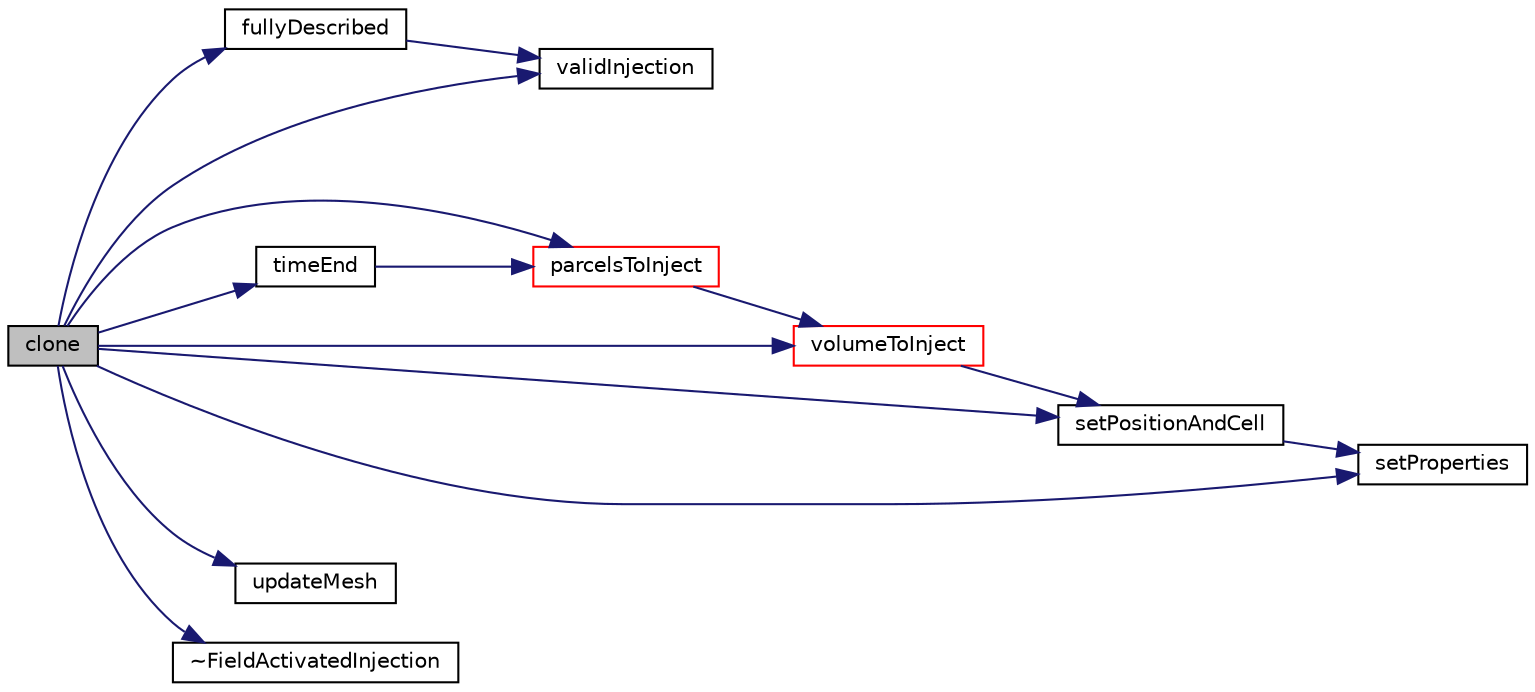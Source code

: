 digraph "clone"
{
  bgcolor="transparent";
  edge [fontname="Helvetica",fontsize="10",labelfontname="Helvetica",labelfontsize="10"];
  node [fontname="Helvetica",fontsize="10",shape=record];
  rankdir="LR";
  Node15 [label="clone",height=0.2,width=0.4,color="black", fillcolor="grey75", style="filled", fontcolor="black"];
  Node15 -> Node16 [color="midnightblue",fontsize="10",style="solid",fontname="Helvetica"];
  Node16 [label="fullyDescribed",height=0.2,width=0.4,color="black",URL="$a25193.html#af4fb99083ed1d810af7074f440cb0aa2",tooltip="Flag to identify whether model fully describes the parcel. "];
  Node16 -> Node17 [color="midnightblue",fontsize="10",style="solid",fontname="Helvetica"];
  Node17 [label="validInjection",height=0.2,width=0.4,color="black",URL="$a25193.html#a6b2f13f20088f7dc14953978d3ee7554",tooltip="Return flag to identify whether or not injection of parcelI is. "];
  Node15 -> Node18 [color="midnightblue",fontsize="10",style="solid",fontname="Helvetica"];
  Node18 [label="parcelsToInject",height=0.2,width=0.4,color="red",URL="$a25193.html#a4c4730db6620caeb697dfb15e7ed265a",tooltip="Number of parcels to introduce relative to SOI. "];
  Node18 -> Node20 [color="midnightblue",fontsize="10",style="solid",fontname="Helvetica"];
  Node20 [label="volumeToInject",height=0.2,width=0.4,color="red",URL="$a25193.html#a429d17f10d15e9c7727159582c3f149b",tooltip="Volume of parcels to introduce relative to SOI. "];
  Node20 -> Node21 [color="midnightblue",fontsize="10",style="solid",fontname="Helvetica"];
  Node21 [label="setPositionAndCell",height=0.2,width=0.4,color="black",URL="$a25193.html#a64ab8345fbd202af3bbab93b25d90105",tooltip="Set the injection position and owner cell, tetFace and tetPt. "];
  Node21 -> Node22 [color="midnightblue",fontsize="10",style="solid",fontname="Helvetica"];
  Node22 [label="setProperties",height=0.2,width=0.4,color="black",URL="$a25193.html#a9c29fb14e9bea94ae75c185efe894b00",tooltip="Set the parcel properties. "];
  Node15 -> Node21 [color="midnightblue",fontsize="10",style="solid",fontname="Helvetica"];
  Node15 -> Node22 [color="midnightblue",fontsize="10",style="solid",fontname="Helvetica"];
  Node15 -> Node23 [color="midnightblue",fontsize="10",style="solid",fontname="Helvetica"];
  Node23 [label="timeEnd",height=0.2,width=0.4,color="black",URL="$a25193.html#afd5e776d9ab536787996546ab74c728d",tooltip="Return the end-of-injection time. "];
  Node23 -> Node18 [color="midnightblue",fontsize="10",style="solid",fontname="Helvetica"];
  Node15 -> Node24 [color="midnightblue",fontsize="10",style="solid",fontname="Helvetica"];
  Node24 [label="updateMesh",height=0.2,width=0.4,color="black",URL="$a25193.html#ae5693a309a936ac1040dd48c2881677f",tooltip="Set injector locations when mesh is updated. "];
  Node15 -> Node17 [color="midnightblue",fontsize="10",style="solid",fontname="Helvetica"];
  Node15 -> Node20 [color="midnightblue",fontsize="10",style="solid",fontname="Helvetica"];
  Node15 -> Node25 [color="midnightblue",fontsize="10",style="solid",fontname="Helvetica"];
  Node25 [label="~FieldActivatedInjection",height=0.2,width=0.4,color="black",URL="$a25193.html#a8a0377f444c6bab15db4e4958e15d6de",tooltip="Destructor. "];
}

